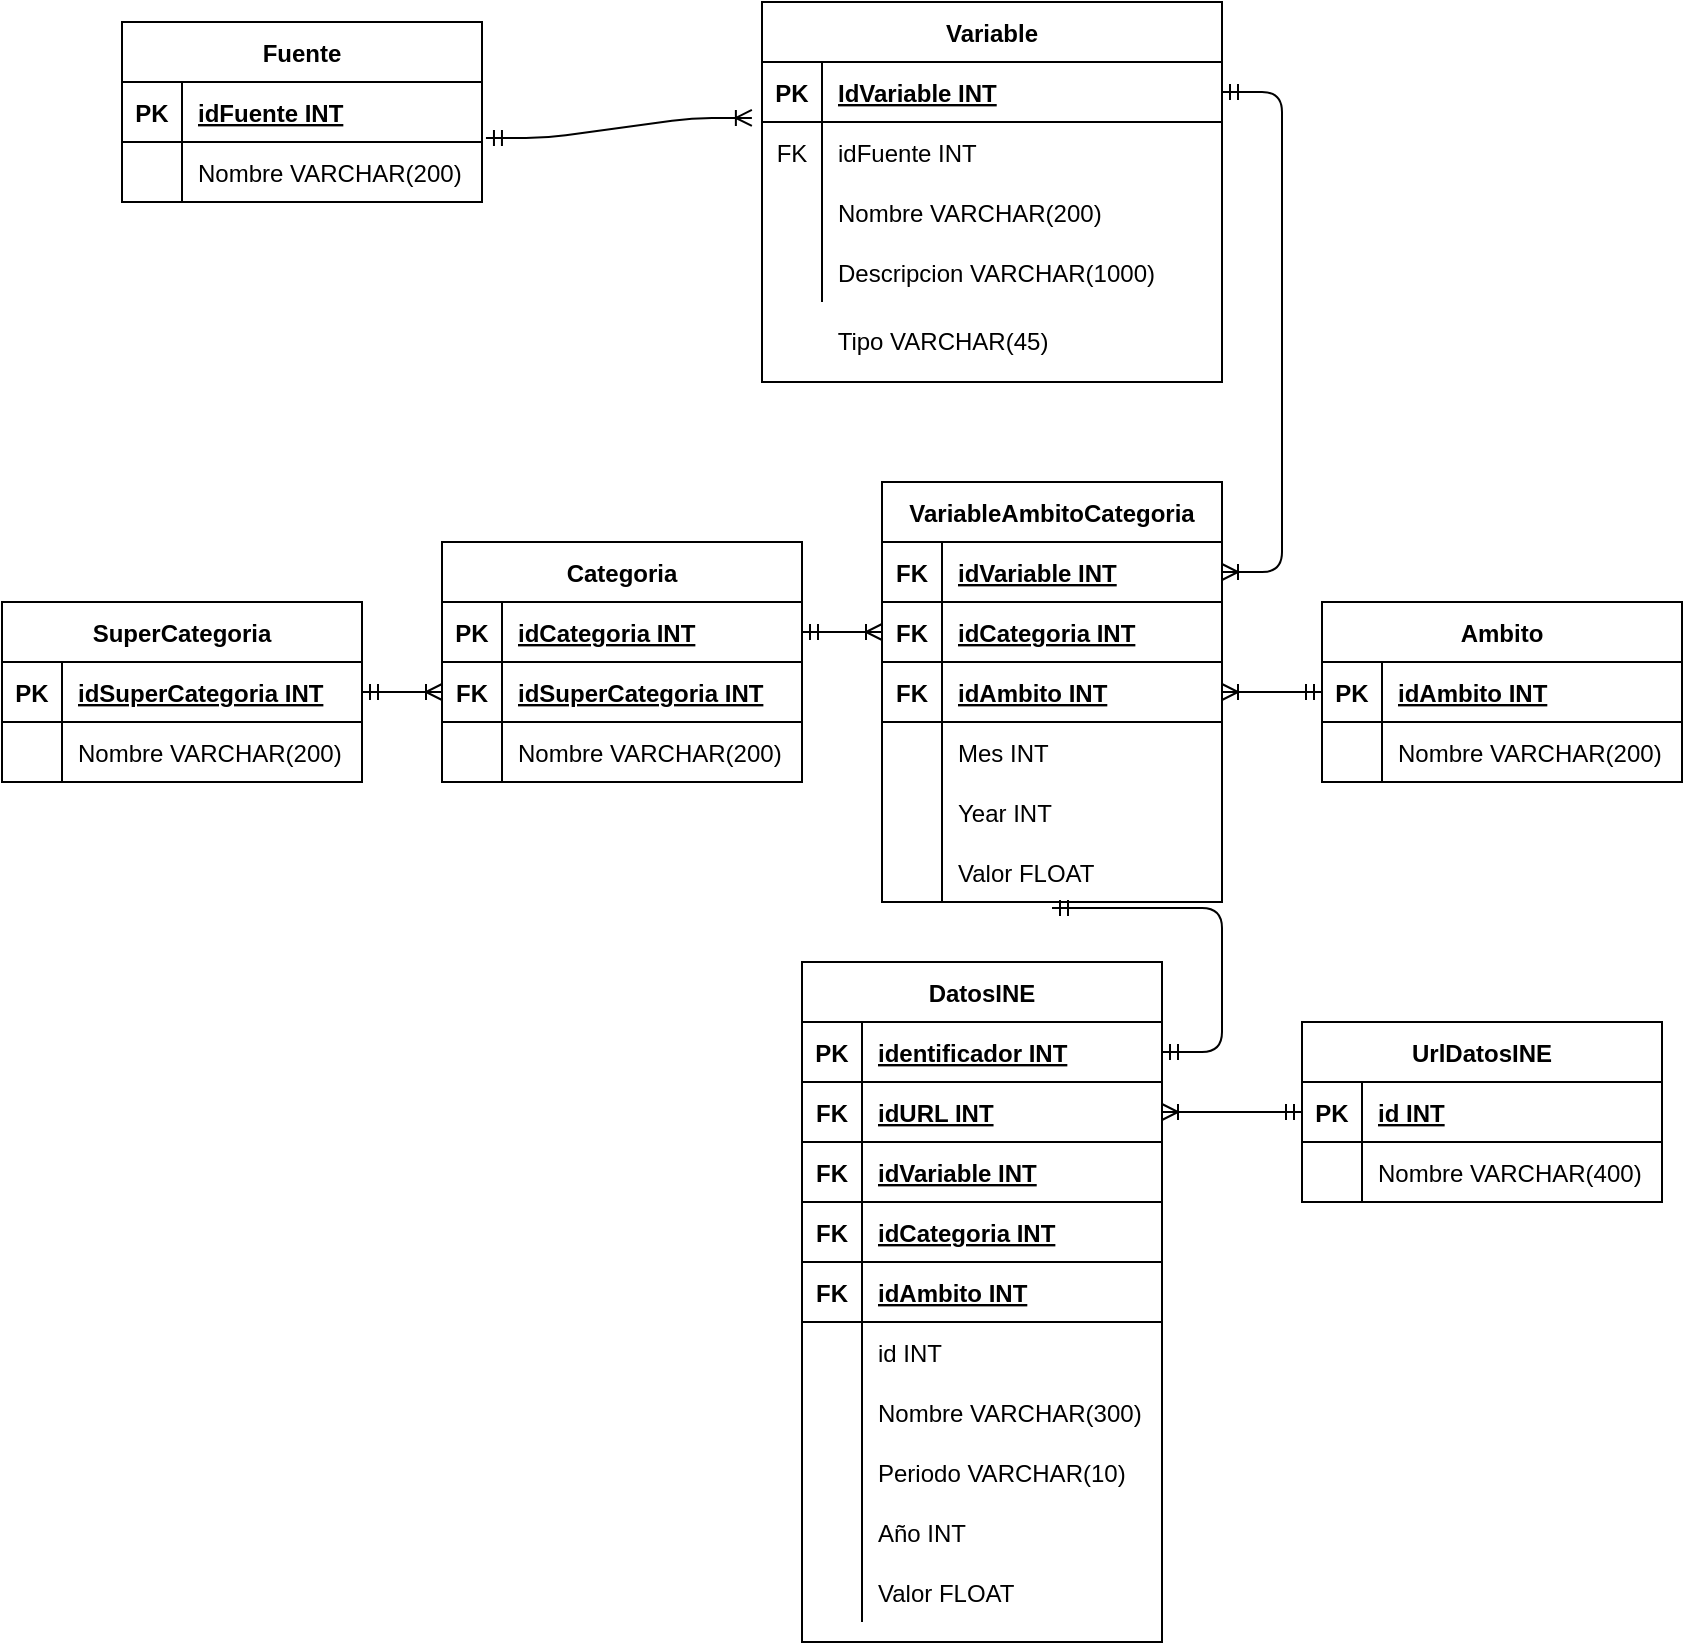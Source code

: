 <mxfile version="14.3.1" type="device"><diagram id="qPAAlm8uJ-taQy76TikA" name="Page-1"><mxGraphModel dx="1847" dy="750" grid="1" gridSize="10" guides="1" tooltips="1" connect="1" arrows="1" fold="1" page="1" pageScale="1" pageWidth="850" pageHeight="1100" math="0" shadow="0"><root><mxCell id="0"/><mxCell id="1" parent="0"/><mxCell id="cpcuNzNcvX8L4hom89oU-1" value="Variable" style="shape=table;startSize=30;container=1;collapsible=1;childLayout=tableLayout;fixedRows=1;rowLines=0;fontStyle=1;align=center;resizeLast=1;" vertex="1" parent="1"><mxGeometry x="380" y="240" width="230" height="190" as="geometry"><mxRectangle x="190" y="150" width="80" height="30" as="alternateBounds"/></mxGeometry></mxCell><mxCell id="cpcuNzNcvX8L4hom89oU-2" value="" style="shape=partialRectangle;collapsible=0;dropTarget=0;pointerEvents=0;fillColor=none;top=0;left=0;bottom=1;right=0;points=[[0,0.5],[1,0.5]];portConstraint=eastwest;" vertex="1" parent="cpcuNzNcvX8L4hom89oU-1"><mxGeometry y="30" width="230" height="30" as="geometry"/></mxCell><mxCell id="cpcuNzNcvX8L4hom89oU-3" value="PK" style="shape=partialRectangle;connectable=0;fillColor=none;top=0;left=0;bottom=0;right=0;fontStyle=1;overflow=hidden;" vertex="1" parent="cpcuNzNcvX8L4hom89oU-2"><mxGeometry width="30" height="30" as="geometry"/></mxCell><mxCell id="cpcuNzNcvX8L4hom89oU-4" value="IdVariable INT" style="shape=partialRectangle;connectable=0;fillColor=none;top=0;left=0;bottom=0;right=0;align=left;spacingLeft=6;fontStyle=5;overflow=hidden;" vertex="1" parent="cpcuNzNcvX8L4hom89oU-2"><mxGeometry x="30" width="200" height="30" as="geometry"/></mxCell><mxCell id="cpcuNzNcvX8L4hom89oU-5" value="" style="shape=partialRectangle;collapsible=0;dropTarget=0;pointerEvents=0;fillColor=none;top=0;left=0;bottom=0;right=0;points=[[0,0.5],[1,0.5]];portConstraint=eastwest;" vertex="1" parent="cpcuNzNcvX8L4hom89oU-1"><mxGeometry y="60" width="230" height="30" as="geometry"/></mxCell><mxCell id="cpcuNzNcvX8L4hom89oU-6" value="FK" style="shape=partialRectangle;connectable=0;fillColor=none;top=0;left=0;bottom=0;right=0;editable=1;overflow=hidden;" vertex="1" parent="cpcuNzNcvX8L4hom89oU-5"><mxGeometry width="30" height="30" as="geometry"/></mxCell><mxCell id="cpcuNzNcvX8L4hom89oU-7" value="idFuente INT" style="shape=partialRectangle;connectable=0;fillColor=none;top=0;left=0;bottom=0;right=0;align=left;spacingLeft=6;overflow=hidden;" vertex="1" parent="cpcuNzNcvX8L4hom89oU-5"><mxGeometry x="30" width="200" height="30" as="geometry"/></mxCell><mxCell id="cpcuNzNcvX8L4hom89oU-8" value="" style="shape=partialRectangle;collapsible=0;dropTarget=0;pointerEvents=0;fillColor=none;top=0;left=0;bottom=0;right=0;points=[[0,0.5],[1,0.5]];portConstraint=eastwest;" vertex="1" parent="cpcuNzNcvX8L4hom89oU-1"><mxGeometry y="90" width="230" height="30" as="geometry"/></mxCell><mxCell id="cpcuNzNcvX8L4hom89oU-9" value="" style="shape=partialRectangle;connectable=0;fillColor=none;top=0;left=0;bottom=0;right=0;editable=1;overflow=hidden;" vertex="1" parent="cpcuNzNcvX8L4hom89oU-8"><mxGeometry width="30" height="30" as="geometry"/></mxCell><mxCell id="cpcuNzNcvX8L4hom89oU-10" value="Nombre VARCHAR(200)" style="shape=partialRectangle;connectable=0;fillColor=none;top=0;left=0;bottom=0;right=0;align=left;spacingLeft=6;overflow=hidden;" vertex="1" parent="cpcuNzNcvX8L4hom89oU-8"><mxGeometry x="30" width="200" height="30" as="geometry"/></mxCell><mxCell id="cpcuNzNcvX8L4hom89oU-11" value="" style="shape=partialRectangle;collapsible=0;dropTarget=0;pointerEvents=0;fillColor=none;top=0;left=0;bottom=0;right=0;points=[[0,0.5],[1,0.5]];portConstraint=eastwest;" vertex="1" parent="cpcuNzNcvX8L4hom89oU-1"><mxGeometry y="120" width="230" height="30" as="geometry"/></mxCell><mxCell id="cpcuNzNcvX8L4hom89oU-12" value="" style="shape=partialRectangle;connectable=0;fillColor=none;top=0;left=0;bottom=0;right=0;editable=1;overflow=hidden;" vertex="1" parent="cpcuNzNcvX8L4hom89oU-11"><mxGeometry width="30" height="30" as="geometry"/></mxCell><mxCell id="cpcuNzNcvX8L4hom89oU-13" value="Descripcion VARCHAR(1000)" style="shape=partialRectangle;connectable=0;fillColor=none;top=0;left=0;bottom=0;right=0;align=left;spacingLeft=6;overflow=hidden;" vertex="1" parent="cpcuNzNcvX8L4hom89oU-11"><mxGeometry x="30" width="200" height="30" as="geometry"/></mxCell><mxCell id="cpcuNzNcvX8L4hom89oU-14" value="Tipo VARCHAR(45)" style="text;html=1;align=center;verticalAlign=middle;resizable=0;points=[];autosize=1;" vertex="1" parent="1"><mxGeometry x="410" y="400" width="120" height="20" as="geometry"/></mxCell><mxCell id="cpcuNzNcvX8L4hom89oU-15" value="Fuente" style="shape=table;startSize=30;container=1;collapsible=1;childLayout=tableLayout;fixedRows=1;rowLines=0;fontStyle=1;align=center;resizeLast=1;" vertex="1" parent="1"><mxGeometry x="60" y="250" width="180" height="90" as="geometry"/></mxCell><mxCell id="cpcuNzNcvX8L4hom89oU-16" value="" style="shape=partialRectangle;collapsible=0;dropTarget=0;pointerEvents=0;fillColor=none;top=0;left=0;bottom=1;right=0;points=[[0,0.5],[1,0.5]];portConstraint=eastwest;" vertex="1" parent="cpcuNzNcvX8L4hom89oU-15"><mxGeometry y="30" width="180" height="30" as="geometry"/></mxCell><mxCell id="cpcuNzNcvX8L4hom89oU-17" value="PK" style="shape=partialRectangle;connectable=0;fillColor=none;top=0;left=0;bottom=0;right=0;fontStyle=1;overflow=hidden;" vertex="1" parent="cpcuNzNcvX8L4hom89oU-16"><mxGeometry width="30" height="30" as="geometry"/></mxCell><mxCell id="cpcuNzNcvX8L4hom89oU-18" value="idFuente INT" style="shape=partialRectangle;connectable=0;fillColor=none;top=0;left=0;bottom=0;right=0;align=left;spacingLeft=6;fontStyle=5;overflow=hidden;" vertex="1" parent="cpcuNzNcvX8L4hom89oU-16"><mxGeometry x="30" width="150" height="30" as="geometry"/></mxCell><mxCell id="cpcuNzNcvX8L4hom89oU-19" value="" style="shape=partialRectangle;collapsible=0;dropTarget=0;pointerEvents=0;fillColor=none;top=0;left=0;bottom=0;right=0;points=[[0,0.5],[1,0.5]];portConstraint=eastwest;" vertex="1" parent="cpcuNzNcvX8L4hom89oU-15"><mxGeometry y="60" width="180" height="30" as="geometry"/></mxCell><mxCell id="cpcuNzNcvX8L4hom89oU-20" value="" style="shape=partialRectangle;connectable=0;fillColor=none;top=0;left=0;bottom=0;right=0;editable=1;overflow=hidden;" vertex="1" parent="cpcuNzNcvX8L4hom89oU-19"><mxGeometry width="30" height="30" as="geometry"/></mxCell><mxCell id="cpcuNzNcvX8L4hom89oU-21" value="Nombre VARCHAR(200)" style="shape=partialRectangle;connectable=0;fillColor=none;top=0;left=0;bottom=0;right=0;align=left;spacingLeft=6;overflow=hidden;" vertex="1" parent="cpcuNzNcvX8L4hom89oU-19"><mxGeometry x="30" width="150" height="30" as="geometry"/></mxCell><mxCell id="cpcuNzNcvX8L4hom89oU-22" value="VariableAmbitoCategoria" style="shape=table;startSize=30;container=1;collapsible=1;childLayout=tableLayout;fixedRows=1;rowLines=0;fontStyle=1;align=center;resizeLast=1;" vertex="1" parent="1"><mxGeometry x="440" y="480" width="170" height="210" as="geometry"/></mxCell><mxCell id="cpcuNzNcvX8L4hom89oU-23" value="" style="shape=partialRectangle;collapsible=0;dropTarget=0;pointerEvents=0;fillColor=none;top=0;left=0;bottom=1;right=0;points=[[0,0.5],[1,0.5]];portConstraint=eastwest;" vertex="1" parent="cpcuNzNcvX8L4hom89oU-22"><mxGeometry y="30" width="170" height="30" as="geometry"/></mxCell><mxCell id="cpcuNzNcvX8L4hom89oU-24" value="FK" style="shape=partialRectangle;connectable=0;fillColor=none;top=0;left=0;bottom=0;right=0;fontStyle=1;overflow=hidden;" vertex="1" parent="cpcuNzNcvX8L4hom89oU-23"><mxGeometry width="30" height="30" as="geometry"/></mxCell><mxCell id="cpcuNzNcvX8L4hom89oU-25" value="idVariable INT" style="shape=partialRectangle;connectable=0;fillColor=none;top=0;left=0;bottom=0;right=0;align=left;spacingLeft=6;fontStyle=5;overflow=hidden;" vertex="1" parent="cpcuNzNcvX8L4hom89oU-23"><mxGeometry x="30" width="140" height="30" as="geometry"/></mxCell><mxCell id="cpcuNzNcvX8L4hom89oU-26" value="" style="shape=partialRectangle;collapsible=0;dropTarget=0;pointerEvents=0;fillColor=none;top=0;left=0;bottom=1;right=0;points=[[0,0.5],[1,0.5]];portConstraint=eastwest;" vertex="1" parent="cpcuNzNcvX8L4hom89oU-22"><mxGeometry y="60" width="170" height="30" as="geometry"/></mxCell><mxCell id="cpcuNzNcvX8L4hom89oU-27" value="FK" style="shape=partialRectangle;connectable=0;fillColor=none;top=0;left=0;bottom=0;right=0;fontStyle=1;overflow=hidden;" vertex="1" parent="cpcuNzNcvX8L4hom89oU-26"><mxGeometry width="30" height="30" as="geometry"/></mxCell><mxCell id="cpcuNzNcvX8L4hom89oU-28" value="idCategoria INT" style="shape=partialRectangle;connectable=0;fillColor=none;top=0;left=0;bottom=0;right=0;align=left;spacingLeft=6;fontStyle=5;overflow=hidden;" vertex="1" parent="cpcuNzNcvX8L4hom89oU-26"><mxGeometry x="30" width="140" height="30" as="geometry"/></mxCell><mxCell id="cpcuNzNcvX8L4hom89oU-29" value="" style="shape=partialRectangle;collapsible=0;dropTarget=0;pointerEvents=0;fillColor=none;top=0;left=0;bottom=1;right=0;points=[[0,0.5],[1,0.5]];portConstraint=eastwest;" vertex="1" parent="cpcuNzNcvX8L4hom89oU-22"><mxGeometry y="90" width="170" height="30" as="geometry"/></mxCell><mxCell id="cpcuNzNcvX8L4hom89oU-30" value="FK" style="shape=partialRectangle;connectable=0;fillColor=none;top=0;left=0;bottom=0;right=0;fontStyle=1;overflow=hidden;" vertex="1" parent="cpcuNzNcvX8L4hom89oU-29"><mxGeometry width="30" height="30" as="geometry"/></mxCell><mxCell id="cpcuNzNcvX8L4hom89oU-31" value="idAmbito INT" style="shape=partialRectangle;connectable=0;fillColor=none;top=0;left=0;bottom=0;right=0;align=left;spacingLeft=6;fontStyle=5;overflow=hidden;" vertex="1" parent="cpcuNzNcvX8L4hom89oU-29"><mxGeometry x="30" width="140" height="30" as="geometry"/></mxCell><mxCell id="cpcuNzNcvX8L4hom89oU-32" value="" style="shape=partialRectangle;collapsible=0;dropTarget=0;pointerEvents=0;fillColor=none;top=0;left=0;bottom=0;right=0;points=[[0,0.5],[1,0.5]];portConstraint=eastwest;" vertex="1" parent="cpcuNzNcvX8L4hom89oU-22"><mxGeometry y="120" width="170" height="30" as="geometry"/></mxCell><mxCell id="cpcuNzNcvX8L4hom89oU-33" value="" style="shape=partialRectangle;connectable=0;fillColor=none;top=0;left=0;bottom=0;right=0;editable=1;overflow=hidden;" vertex="1" parent="cpcuNzNcvX8L4hom89oU-32"><mxGeometry width="30" height="30" as="geometry"/></mxCell><mxCell id="cpcuNzNcvX8L4hom89oU-34" value="Mes INT" style="shape=partialRectangle;connectable=0;fillColor=none;top=0;left=0;bottom=0;right=0;align=left;spacingLeft=6;overflow=hidden;" vertex="1" parent="cpcuNzNcvX8L4hom89oU-32"><mxGeometry x="30" width="140" height="30" as="geometry"/></mxCell><mxCell id="cpcuNzNcvX8L4hom89oU-35" value="" style="shape=partialRectangle;collapsible=0;dropTarget=0;pointerEvents=0;fillColor=none;top=0;left=0;bottom=0;right=0;points=[[0,0.5],[1,0.5]];portConstraint=eastwest;" vertex="1" parent="cpcuNzNcvX8L4hom89oU-22"><mxGeometry y="150" width="170" height="30" as="geometry"/></mxCell><mxCell id="cpcuNzNcvX8L4hom89oU-36" value="" style="shape=partialRectangle;connectable=0;fillColor=none;top=0;left=0;bottom=0;right=0;editable=1;overflow=hidden;" vertex="1" parent="cpcuNzNcvX8L4hom89oU-35"><mxGeometry width="30" height="30" as="geometry"/></mxCell><mxCell id="cpcuNzNcvX8L4hom89oU-37" value="Year INT" style="shape=partialRectangle;connectable=0;fillColor=none;top=0;left=0;bottom=0;right=0;align=left;spacingLeft=6;overflow=hidden;" vertex="1" parent="cpcuNzNcvX8L4hom89oU-35"><mxGeometry x="30" width="140" height="30" as="geometry"/></mxCell><mxCell id="cpcuNzNcvX8L4hom89oU-38" value="" style="shape=partialRectangle;collapsible=0;dropTarget=0;pointerEvents=0;fillColor=none;top=0;left=0;bottom=0;right=0;points=[[0,0.5],[1,0.5]];portConstraint=eastwest;" vertex="1" parent="cpcuNzNcvX8L4hom89oU-22"><mxGeometry y="180" width="170" height="30" as="geometry"/></mxCell><mxCell id="cpcuNzNcvX8L4hom89oU-39" value="" style="shape=partialRectangle;connectable=0;fillColor=none;top=0;left=0;bottom=0;right=0;editable=1;overflow=hidden;" vertex="1" parent="cpcuNzNcvX8L4hom89oU-38"><mxGeometry width="30" height="30" as="geometry"/></mxCell><mxCell id="cpcuNzNcvX8L4hom89oU-40" value="Valor FLOAT" style="shape=partialRectangle;connectable=0;fillColor=none;top=0;left=0;bottom=0;right=0;align=left;spacingLeft=6;overflow=hidden;" vertex="1" parent="cpcuNzNcvX8L4hom89oU-38"><mxGeometry x="30" width="140" height="30" as="geometry"/></mxCell><mxCell id="cpcuNzNcvX8L4hom89oU-41" value="Ambito" style="shape=table;startSize=30;container=1;collapsible=1;childLayout=tableLayout;fixedRows=1;rowLines=0;fontStyle=1;align=center;resizeLast=1;" vertex="1" parent="1"><mxGeometry x="660" y="540" width="180" height="90" as="geometry"/></mxCell><mxCell id="cpcuNzNcvX8L4hom89oU-42" value="" style="shape=partialRectangle;collapsible=0;dropTarget=0;pointerEvents=0;fillColor=none;top=0;left=0;bottom=1;right=0;points=[[0,0.5],[1,0.5]];portConstraint=eastwest;" vertex="1" parent="cpcuNzNcvX8L4hom89oU-41"><mxGeometry y="30" width="180" height="30" as="geometry"/></mxCell><mxCell id="cpcuNzNcvX8L4hom89oU-43" value="PK" style="shape=partialRectangle;connectable=0;fillColor=none;top=0;left=0;bottom=0;right=0;fontStyle=1;overflow=hidden;" vertex="1" parent="cpcuNzNcvX8L4hom89oU-42"><mxGeometry width="30" height="30" as="geometry"/></mxCell><mxCell id="cpcuNzNcvX8L4hom89oU-44" value="idAmbito INT" style="shape=partialRectangle;connectable=0;fillColor=none;top=0;left=0;bottom=0;right=0;align=left;spacingLeft=6;fontStyle=5;overflow=hidden;" vertex="1" parent="cpcuNzNcvX8L4hom89oU-42"><mxGeometry x="30" width="150" height="30" as="geometry"/></mxCell><mxCell id="cpcuNzNcvX8L4hom89oU-45" value="" style="shape=partialRectangle;collapsible=0;dropTarget=0;pointerEvents=0;fillColor=none;top=0;left=0;bottom=0;right=0;points=[[0,0.5],[1,0.5]];portConstraint=eastwest;" vertex="1" parent="cpcuNzNcvX8L4hom89oU-41"><mxGeometry y="60" width="180" height="30" as="geometry"/></mxCell><mxCell id="cpcuNzNcvX8L4hom89oU-46" value="" style="shape=partialRectangle;connectable=0;fillColor=none;top=0;left=0;bottom=0;right=0;editable=1;overflow=hidden;" vertex="1" parent="cpcuNzNcvX8L4hom89oU-45"><mxGeometry width="30" height="30" as="geometry"/></mxCell><mxCell id="cpcuNzNcvX8L4hom89oU-47" value="Nombre VARCHAR(200)" style="shape=partialRectangle;connectable=0;fillColor=none;top=0;left=0;bottom=0;right=0;align=left;spacingLeft=6;overflow=hidden;" vertex="1" parent="cpcuNzNcvX8L4hom89oU-45"><mxGeometry x="30" width="150" height="30" as="geometry"/></mxCell><mxCell id="cpcuNzNcvX8L4hom89oU-48" value="Categoria" style="shape=table;startSize=30;container=1;collapsible=1;childLayout=tableLayout;fixedRows=1;rowLines=0;fontStyle=1;align=center;resizeLast=1;" vertex="1" parent="1"><mxGeometry x="220" y="510" width="180" height="120" as="geometry"/></mxCell><mxCell id="cpcuNzNcvX8L4hom89oU-49" value="" style="shape=partialRectangle;collapsible=0;dropTarget=0;pointerEvents=0;fillColor=none;top=0;left=0;bottom=1;right=0;points=[[0,0.5],[1,0.5]];portConstraint=eastwest;" vertex="1" parent="cpcuNzNcvX8L4hom89oU-48"><mxGeometry y="30" width="180" height="30" as="geometry"/></mxCell><mxCell id="cpcuNzNcvX8L4hom89oU-50" value="PK" style="shape=partialRectangle;connectable=0;fillColor=none;top=0;left=0;bottom=0;right=0;fontStyle=1;overflow=hidden;" vertex="1" parent="cpcuNzNcvX8L4hom89oU-49"><mxGeometry width="30" height="30" as="geometry"/></mxCell><mxCell id="cpcuNzNcvX8L4hom89oU-51" value="idCategoria INT" style="shape=partialRectangle;connectable=0;fillColor=none;top=0;left=0;bottom=0;right=0;align=left;spacingLeft=6;fontStyle=5;overflow=hidden;" vertex="1" parent="cpcuNzNcvX8L4hom89oU-49"><mxGeometry x="30" width="150" height="30" as="geometry"/></mxCell><mxCell id="cpcuNzNcvX8L4hom89oU-52" value="" style="shape=partialRectangle;collapsible=0;dropTarget=0;pointerEvents=0;fillColor=none;top=0;left=0;bottom=1;right=0;points=[[0,0.5],[1,0.5]];portConstraint=eastwest;" vertex="1" parent="cpcuNzNcvX8L4hom89oU-48"><mxGeometry y="60" width="180" height="30" as="geometry"/></mxCell><mxCell id="cpcuNzNcvX8L4hom89oU-53" value="FK" style="shape=partialRectangle;connectable=0;fillColor=none;top=0;left=0;bottom=0;right=0;fontStyle=1;overflow=hidden;" vertex="1" parent="cpcuNzNcvX8L4hom89oU-52"><mxGeometry width="30" height="30" as="geometry"/></mxCell><mxCell id="cpcuNzNcvX8L4hom89oU-54" value="idSuperCategoria INT" style="shape=partialRectangle;connectable=0;fillColor=none;top=0;left=0;bottom=0;right=0;align=left;spacingLeft=6;fontStyle=5;overflow=hidden;" vertex="1" parent="cpcuNzNcvX8L4hom89oU-52"><mxGeometry x="30" width="150" height="30" as="geometry"/></mxCell><mxCell id="cpcuNzNcvX8L4hom89oU-55" value="" style="shape=partialRectangle;collapsible=0;dropTarget=0;pointerEvents=0;fillColor=none;top=0;left=0;bottom=0;right=0;points=[[0,0.5],[1,0.5]];portConstraint=eastwest;" vertex="1" parent="cpcuNzNcvX8L4hom89oU-48"><mxGeometry y="90" width="180" height="30" as="geometry"/></mxCell><mxCell id="cpcuNzNcvX8L4hom89oU-56" value="" style="shape=partialRectangle;connectable=0;fillColor=none;top=0;left=0;bottom=0;right=0;editable=1;overflow=hidden;" vertex="1" parent="cpcuNzNcvX8L4hom89oU-55"><mxGeometry width="30" height="30" as="geometry"/></mxCell><mxCell id="cpcuNzNcvX8L4hom89oU-57" value="Nombre VARCHAR(200)" style="shape=partialRectangle;connectable=0;fillColor=none;top=0;left=0;bottom=0;right=0;align=left;spacingLeft=6;overflow=hidden;" vertex="1" parent="cpcuNzNcvX8L4hom89oU-55"><mxGeometry x="30" width="150" height="30" as="geometry"/></mxCell><mxCell id="cpcuNzNcvX8L4hom89oU-58" value="SuperCategoria" style="shape=table;startSize=30;container=1;collapsible=1;childLayout=tableLayout;fixedRows=1;rowLines=0;fontStyle=1;align=center;resizeLast=1;" vertex="1" parent="1"><mxGeometry y="540" width="180" height="90" as="geometry"/></mxCell><mxCell id="cpcuNzNcvX8L4hom89oU-59" value="" style="shape=partialRectangle;collapsible=0;dropTarget=0;pointerEvents=0;fillColor=none;top=0;left=0;bottom=1;right=0;points=[[0,0.5],[1,0.5]];portConstraint=eastwest;" vertex="1" parent="cpcuNzNcvX8L4hom89oU-58"><mxGeometry y="30" width="180" height="30" as="geometry"/></mxCell><mxCell id="cpcuNzNcvX8L4hom89oU-60" value="PK" style="shape=partialRectangle;connectable=0;fillColor=none;top=0;left=0;bottom=0;right=0;fontStyle=1;overflow=hidden;" vertex="1" parent="cpcuNzNcvX8L4hom89oU-59"><mxGeometry width="30" height="30" as="geometry"/></mxCell><mxCell id="cpcuNzNcvX8L4hom89oU-61" value="idSuperCategoria INT" style="shape=partialRectangle;connectable=0;fillColor=none;top=0;left=0;bottom=0;right=0;align=left;spacingLeft=6;fontStyle=5;overflow=hidden;" vertex="1" parent="cpcuNzNcvX8L4hom89oU-59"><mxGeometry x="30" width="150" height="30" as="geometry"/></mxCell><mxCell id="cpcuNzNcvX8L4hom89oU-62" value="" style="shape=partialRectangle;collapsible=0;dropTarget=0;pointerEvents=0;fillColor=none;top=0;left=0;bottom=0;right=0;points=[[0,0.5],[1,0.5]];portConstraint=eastwest;" vertex="1" parent="cpcuNzNcvX8L4hom89oU-58"><mxGeometry y="60" width="180" height="30" as="geometry"/></mxCell><mxCell id="cpcuNzNcvX8L4hom89oU-63" value="" style="shape=partialRectangle;connectable=0;fillColor=none;top=0;left=0;bottom=0;right=0;editable=1;overflow=hidden;" vertex="1" parent="cpcuNzNcvX8L4hom89oU-62"><mxGeometry width="30" height="30" as="geometry"/></mxCell><mxCell id="cpcuNzNcvX8L4hom89oU-64" value="Nombre VARCHAR(200)" style="shape=partialRectangle;connectable=0;fillColor=none;top=0;left=0;bottom=0;right=0;align=left;spacingLeft=6;overflow=hidden;" vertex="1" parent="cpcuNzNcvX8L4hom89oU-62"><mxGeometry x="30" width="150" height="30" as="geometry"/></mxCell><mxCell id="cpcuNzNcvX8L4hom89oU-65" value="DatosINE" style="shape=table;startSize=30;container=1;collapsible=1;childLayout=tableLayout;fixedRows=1;rowLines=0;fontStyle=1;align=center;resizeLast=1;" vertex="1" parent="1"><mxGeometry x="400" y="720" width="180" height="340" as="geometry"/></mxCell><mxCell id="cpcuNzNcvX8L4hom89oU-66" value="" style="shape=partialRectangle;collapsible=0;dropTarget=0;pointerEvents=0;fillColor=none;top=0;left=0;bottom=1;right=0;points=[[0,0.5],[1,0.5]];portConstraint=eastwest;" vertex="1" parent="cpcuNzNcvX8L4hom89oU-65"><mxGeometry y="30" width="180" height="30" as="geometry"/></mxCell><mxCell id="cpcuNzNcvX8L4hom89oU-67" value="PK" style="shape=partialRectangle;connectable=0;fillColor=none;top=0;left=0;bottom=0;right=0;fontStyle=1;overflow=hidden;" vertex="1" parent="cpcuNzNcvX8L4hom89oU-66"><mxGeometry width="30" height="30" as="geometry"/></mxCell><mxCell id="cpcuNzNcvX8L4hom89oU-68" value="identificador INT" style="shape=partialRectangle;connectable=0;fillColor=none;top=0;left=0;bottom=0;right=0;align=left;spacingLeft=6;fontStyle=5;overflow=hidden;" vertex="1" parent="cpcuNzNcvX8L4hom89oU-66"><mxGeometry x="30" width="150" height="30" as="geometry"/></mxCell><mxCell id="cpcuNzNcvX8L4hom89oU-69" value="" style="shape=partialRectangle;collapsible=0;dropTarget=0;pointerEvents=0;fillColor=none;top=0;left=0;bottom=1;right=0;points=[[0,0.5],[1,0.5]];portConstraint=eastwest;" vertex="1" parent="cpcuNzNcvX8L4hom89oU-65"><mxGeometry y="60" width="180" height="30" as="geometry"/></mxCell><mxCell id="cpcuNzNcvX8L4hom89oU-70" value="FK" style="shape=partialRectangle;connectable=0;fillColor=none;top=0;left=0;bottom=0;right=0;fontStyle=1;overflow=hidden;" vertex="1" parent="cpcuNzNcvX8L4hom89oU-69"><mxGeometry width="30" height="30" as="geometry"/></mxCell><mxCell id="cpcuNzNcvX8L4hom89oU-71" value="idURL INT" style="shape=partialRectangle;connectable=0;fillColor=none;top=0;left=0;bottom=0;right=0;align=left;spacingLeft=6;fontStyle=5;overflow=hidden;" vertex="1" parent="cpcuNzNcvX8L4hom89oU-69"><mxGeometry x="30" width="150" height="30" as="geometry"/></mxCell><mxCell id="cpcuNzNcvX8L4hom89oU-72" value="" style="shape=partialRectangle;collapsible=0;dropTarget=0;pointerEvents=0;fillColor=none;top=0;left=0;bottom=1;right=0;points=[[0,0.5],[1,0.5]];portConstraint=eastwest;" vertex="1" parent="cpcuNzNcvX8L4hom89oU-65"><mxGeometry y="90" width="180" height="30" as="geometry"/></mxCell><mxCell id="cpcuNzNcvX8L4hom89oU-73" value="FK" style="shape=partialRectangle;connectable=0;fillColor=none;top=0;left=0;bottom=0;right=0;fontStyle=1;overflow=hidden;" vertex="1" parent="cpcuNzNcvX8L4hom89oU-72"><mxGeometry width="30" height="30" as="geometry"/></mxCell><mxCell id="cpcuNzNcvX8L4hom89oU-74" value="idVariable INT" style="shape=partialRectangle;connectable=0;fillColor=none;top=0;left=0;bottom=0;right=0;align=left;spacingLeft=6;fontStyle=5;overflow=hidden;" vertex="1" parent="cpcuNzNcvX8L4hom89oU-72"><mxGeometry x="30" width="150" height="30" as="geometry"/></mxCell><mxCell id="cpcuNzNcvX8L4hom89oU-75" value="" style="shape=partialRectangle;collapsible=0;dropTarget=0;pointerEvents=0;fillColor=none;top=0;left=0;bottom=1;right=0;points=[[0,0.5],[1,0.5]];portConstraint=eastwest;" vertex="1" parent="cpcuNzNcvX8L4hom89oU-65"><mxGeometry y="120" width="180" height="30" as="geometry"/></mxCell><mxCell id="cpcuNzNcvX8L4hom89oU-76" value="FK" style="shape=partialRectangle;connectable=0;fillColor=none;top=0;left=0;bottom=0;right=0;fontStyle=1;overflow=hidden;" vertex="1" parent="cpcuNzNcvX8L4hom89oU-75"><mxGeometry width="30" height="30" as="geometry"/></mxCell><mxCell id="cpcuNzNcvX8L4hom89oU-77" value="idCategoria INT" style="shape=partialRectangle;connectable=0;fillColor=none;top=0;left=0;bottom=0;right=0;align=left;spacingLeft=6;fontStyle=5;overflow=hidden;" vertex="1" parent="cpcuNzNcvX8L4hom89oU-75"><mxGeometry x="30" width="150" height="30" as="geometry"/></mxCell><mxCell id="cpcuNzNcvX8L4hom89oU-78" value="" style="shape=partialRectangle;collapsible=0;dropTarget=0;pointerEvents=0;fillColor=none;top=0;left=0;bottom=1;right=0;points=[[0,0.5],[1,0.5]];portConstraint=eastwest;" vertex="1" parent="cpcuNzNcvX8L4hom89oU-65"><mxGeometry y="150" width="180" height="30" as="geometry"/></mxCell><mxCell id="cpcuNzNcvX8L4hom89oU-79" value="FK" style="shape=partialRectangle;connectable=0;fillColor=none;top=0;left=0;bottom=0;right=0;fontStyle=1;overflow=hidden;" vertex="1" parent="cpcuNzNcvX8L4hom89oU-78"><mxGeometry width="30" height="30" as="geometry"/></mxCell><mxCell id="cpcuNzNcvX8L4hom89oU-80" value="idAmbito INT" style="shape=partialRectangle;connectable=0;fillColor=none;top=0;left=0;bottom=0;right=0;align=left;spacingLeft=6;fontStyle=5;overflow=hidden;" vertex="1" parent="cpcuNzNcvX8L4hom89oU-78"><mxGeometry x="30" width="150" height="30" as="geometry"/></mxCell><mxCell id="cpcuNzNcvX8L4hom89oU-81" value="" style="shape=partialRectangle;collapsible=0;dropTarget=0;pointerEvents=0;fillColor=none;top=0;left=0;bottom=0;right=0;points=[[0,0.5],[1,0.5]];portConstraint=eastwest;" vertex="1" parent="cpcuNzNcvX8L4hom89oU-65"><mxGeometry y="180" width="180" height="30" as="geometry"/></mxCell><mxCell id="cpcuNzNcvX8L4hom89oU-82" value="" style="shape=partialRectangle;connectable=0;fillColor=none;top=0;left=0;bottom=0;right=0;editable=1;overflow=hidden;" vertex="1" parent="cpcuNzNcvX8L4hom89oU-81"><mxGeometry width="30" height="30" as="geometry"/></mxCell><mxCell id="cpcuNzNcvX8L4hom89oU-83" value="id INT" style="shape=partialRectangle;connectable=0;fillColor=none;top=0;left=0;bottom=0;right=0;align=left;spacingLeft=6;overflow=hidden;" vertex="1" parent="cpcuNzNcvX8L4hom89oU-81"><mxGeometry x="30" width="150" height="30" as="geometry"/></mxCell><mxCell id="cpcuNzNcvX8L4hom89oU-84" value="" style="shape=partialRectangle;collapsible=0;dropTarget=0;pointerEvents=0;fillColor=none;top=0;left=0;bottom=0;right=0;points=[[0,0.5],[1,0.5]];portConstraint=eastwest;" vertex="1" parent="cpcuNzNcvX8L4hom89oU-65"><mxGeometry y="210" width="180" height="30" as="geometry"/></mxCell><mxCell id="cpcuNzNcvX8L4hom89oU-85" value="" style="shape=partialRectangle;connectable=0;fillColor=none;top=0;left=0;bottom=0;right=0;editable=1;overflow=hidden;" vertex="1" parent="cpcuNzNcvX8L4hom89oU-84"><mxGeometry width="30" height="30" as="geometry"/></mxCell><mxCell id="cpcuNzNcvX8L4hom89oU-86" value="Nombre VARCHAR(300)" style="shape=partialRectangle;connectable=0;fillColor=none;top=0;left=0;bottom=0;right=0;align=left;spacingLeft=6;overflow=hidden;" vertex="1" parent="cpcuNzNcvX8L4hom89oU-84"><mxGeometry x="30" width="150" height="30" as="geometry"/></mxCell><mxCell id="cpcuNzNcvX8L4hom89oU-87" value="" style="shape=partialRectangle;collapsible=0;dropTarget=0;pointerEvents=0;fillColor=none;top=0;left=0;bottom=0;right=0;points=[[0,0.5],[1,0.5]];portConstraint=eastwest;" vertex="1" parent="cpcuNzNcvX8L4hom89oU-65"><mxGeometry y="240" width="180" height="30" as="geometry"/></mxCell><mxCell id="cpcuNzNcvX8L4hom89oU-88" value="" style="shape=partialRectangle;connectable=0;fillColor=none;top=0;left=0;bottom=0;right=0;editable=1;overflow=hidden;" vertex="1" parent="cpcuNzNcvX8L4hom89oU-87"><mxGeometry width="30" height="30" as="geometry"/></mxCell><mxCell id="cpcuNzNcvX8L4hom89oU-89" value="Periodo VARCHAR(10)" style="shape=partialRectangle;connectable=0;fillColor=none;top=0;left=0;bottom=0;right=0;align=left;spacingLeft=6;overflow=hidden;" vertex="1" parent="cpcuNzNcvX8L4hom89oU-87"><mxGeometry x="30" width="150" height="30" as="geometry"/></mxCell><mxCell id="cpcuNzNcvX8L4hom89oU-90" value="" style="shape=partialRectangle;collapsible=0;dropTarget=0;pointerEvents=0;fillColor=none;top=0;left=0;bottom=0;right=0;points=[[0,0.5],[1,0.5]];portConstraint=eastwest;" vertex="1" parent="cpcuNzNcvX8L4hom89oU-65"><mxGeometry y="270" width="180" height="30" as="geometry"/></mxCell><mxCell id="cpcuNzNcvX8L4hom89oU-91" value="" style="shape=partialRectangle;connectable=0;fillColor=none;top=0;left=0;bottom=0;right=0;editable=1;overflow=hidden;" vertex="1" parent="cpcuNzNcvX8L4hom89oU-90"><mxGeometry width="30" height="30" as="geometry"/></mxCell><mxCell id="cpcuNzNcvX8L4hom89oU-92" value="Año INT" style="shape=partialRectangle;connectable=0;fillColor=none;top=0;left=0;bottom=0;right=0;align=left;spacingLeft=6;overflow=hidden;" vertex="1" parent="cpcuNzNcvX8L4hom89oU-90"><mxGeometry x="30" width="150" height="30" as="geometry"/></mxCell><mxCell id="cpcuNzNcvX8L4hom89oU-93" value="" style="shape=partialRectangle;collapsible=0;dropTarget=0;pointerEvents=0;fillColor=none;top=0;left=0;bottom=0;right=0;points=[[0,0.5],[1,0.5]];portConstraint=eastwest;" vertex="1" parent="cpcuNzNcvX8L4hom89oU-65"><mxGeometry y="300" width="180" height="30" as="geometry"/></mxCell><mxCell id="cpcuNzNcvX8L4hom89oU-94" value="" style="shape=partialRectangle;connectable=0;fillColor=none;top=0;left=0;bottom=0;right=0;editable=1;overflow=hidden;" vertex="1" parent="cpcuNzNcvX8L4hom89oU-93"><mxGeometry width="30" height="30" as="geometry"/></mxCell><mxCell id="cpcuNzNcvX8L4hom89oU-95" value="Valor FLOAT" style="shape=partialRectangle;connectable=0;fillColor=none;top=0;left=0;bottom=0;right=0;align=left;spacingLeft=6;overflow=hidden;" vertex="1" parent="cpcuNzNcvX8L4hom89oU-93"><mxGeometry x="30" width="150" height="30" as="geometry"/></mxCell><mxCell id="cpcuNzNcvX8L4hom89oU-96" value="UrlDatosINE" style="shape=table;startSize=30;container=1;collapsible=1;childLayout=tableLayout;fixedRows=1;rowLines=0;fontStyle=1;align=center;resizeLast=1;" vertex="1" parent="1"><mxGeometry x="650" y="750" width="180" height="90" as="geometry"/></mxCell><mxCell id="cpcuNzNcvX8L4hom89oU-97" value="" style="shape=partialRectangle;collapsible=0;dropTarget=0;pointerEvents=0;fillColor=none;top=0;left=0;bottom=1;right=0;points=[[0,0.5],[1,0.5]];portConstraint=eastwest;" vertex="1" parent="cpcuNzNcvX8L4hom89oU-96"><mxGeometry y="30" width="180" height="30" as="geometry"/></mxCell><mxCell id="cpcuNzNcvX8L4hom89oU-98" value="PK" style="shape=partialRectangle;connectable=0;fillColor=none;top=0;left=0;bottom=0;right=0;fontStyle=1;overflow=hidden;" vertex="1" parent="cpcuNzNcvX8L4hom89oU-97"><mxGeometry width="30" height="30" as="geometry"/></mxCell><mxCell id="cpcuNzNcvX8L4hom89oU-99" value="id INT" style="shape=partialRectangle;connectable=0;fillColor=none;top=0;left=0;bottom=0;right=0;align=left;spacingLeft=6;fontStyle=5;overflow=hidden;" vertex="1" parent="cpcuNzNcvX8L4hom89oU-97"><mxGeometry x="30" width="150" height="30" as="geometry"/></mxCell><mxCell id="cpcuNzNcvX8L4hom89oU-100" value="" style="shape=partialRectangle;collapsible=0;dropTarget=0;pointerEvents=0;fillColor=none;top=0;left=0;bottom=0;right=0;points=[[0,0.5],[1,0.5]];portConstraint=eastwest;" vertex="1" parent="cpcuNzNcvX8L4hom89oU-96"><mxGeometry y="60" width="180" height="30" as="geometry"/></mxCell><mxCell id="cpcuNzNcvX8L4hom89oU-101" value="" style="shape=partialRectangle;connectable=0;fillColor=none;top=0;left=0;bottom=0;right=0;editable=1;overflow=hidden;" vertex="1" parent="cpcuNzNcvX8L4hom89oU-100"><mxGeometry width="30" height="30" as="geometry"/></mxCell><mxCell id="cpcuNzNcvX8L4hom89oU-102" value="Nombre VARCHAR(400)" style="shape=partialRectangle;connectable=0;fillColor=none;top=0;left=0;bottom=0;right=0;align=left;spacingLeft=6;overflow=hidden;" vertex="1" parent="cpcuNzNcvX8L4hom89oU-100"><mxGeometry x="30" width="150" height="30" as="geometry"/></mxCell><mxCell id="cpcuNzNcvX8L4hom89oU-103" value="" style="edgeStyle=entityRelationEdgeStyle;fontSize=12;html=1;endArrow=ERoneToMany;startArrow=ERmandOne;exitX=1.011;exitY=-0.067;exitDx=0;exitDy=0;exitPerimeter=0;entryX=-0.022;entryY=-0.067;entryDx=0;entryDy=0;entryPerimeter=0;" edge="1" parent="1" source="cpcuNzNcvX8L4hom89oU-19" target="cpcuNzNcvX8L4hom89oU-5"><mxGeometry width="100" height="100" relative="1" as="geometry"><mxPoint x="80" y="220" as="sourcePoint"/><mxPoint x="180" y="140" as="targetPoint"/></mxGeometry></mxCell><mxCell id="cpcuNzNcvX8L4hom89oU-104" value="" style="edgeStyle=entityRelationEdgeStyle;fontSize=12;html=1;endArrow=ERoneToMany;startArrow=ERmandOne;exitX=1;exitY=0.5;exitDx=0;exitDy=0;entryX=1;entryY=0.5;entryDx=0;entryDy=0;" edge="1" parent="1" source="cpcuNzNcvX8L4hom89oU-2" target="cpcuNzNcvX8L4hom89oU-23"><mxGeometry width="100" height="100" relative="1" as="geometry"><mxPoint x="410" y="350" as="sourcePoint"/><mxPoint x="220" y="410" as="targetPoint"/></mxGeometry></mxCell><mxCell id="cpcuNzNcvX8L4hom89oU-105" value="" style="edgeStyle=entityRelationEdgeStyle;fontSize=12;html=1;endArrow=ERoneToMany;startArrow=ERmandOne;entryX=0;entryY=0.5;entryDx=0;entryDy=0;exitX=1;exitY=0.5;exitDx=0;exitDy=0;" edge="1" parent="1" source="cpcuNzNcvX8L4hom89oU-49" target="cpcuNzNcvX8L4hom89oU-26"><mxGeometry width="100" height="100" relative="1" as="geometry"><mxPoint x="60" y="660" as="sourcePoint"/><mxPoint x="160" y="560" as="targetPoint"/></mxGeometry></mxCell><mxCell id="cpcuNzNcvX8L4hom89oU-106" value="" style="edgeStyle=entityRelationEdgeStyle;fontSize=12;html=1;endArrow=ERoneToMany;startArrow=ERmandOne;exitX=0;exitY=0.5;exitDx=0;exitDy=0;" edge="1" parent="1" source="cpcuNzNcvX8L4hom89oU-42" target="cpcuNzNcvX8L4hom89oU-29"><mxGeometry width="100" height="100" relative="1" as="geometry"><mxPoint x="380" y="760" as="sourcePoint"/><mxPoint x="390" y="610" as="targetPoint"/></mxGeometry></mxCell><mxCell id="cpcuNzNcvX8L4hom89oU-107" value="" style="edgeStyle=entityRelationEdgeStyle;fontSize=12;html=1;endArrow=ERoneToMany;startArrow=ERmandOne;entryX=0;entryY=0.5;entryDx=0;entryDy=0;exitX=1;exitY=0.5;exitDx=0;exitDy=0;" edge="1" parent="1" source="cpcuNzNcvX8L4hom89oU-59" target="cpcuNzNcvX8L4hom89oU-52"><mxGeometry width="100" height="100" relative="1" as="geometry"><mxPoint x="-310" y="810" as="sourcePoint"/><mxPoint x="-160" y="650" as="targetPoint"/></mxGeometry></mxCell><mxCell id="cpcuNzNcvX8L4hom89oU-108" value="" style="edgeStyle=entityRelationEdgeStyle;fontSize=12;html=1;endArrow=ERmandOne;startArrow=ERmandOne;entryX=0.5;entryY=1.1;entryDx=0;entryDy=0;entryPerimeter=0;" edge="1" parent="1" source="cpcuNzNcvX8L4hom89oU-66" target="cpcuNzNcvX8L4hom89oU-38"><mxGeometry width="100" height="100" relative="1" as="geometry"><mxPoint x="290" y="940" as="sourcePoint"/><mxPoint x="390" y="840" as="targetPoint"/></mxGeometry></mxCell><mxCell id="cpcuNzNcvX8L4hom89oU-109" value="" style="edgeStyle=entityRelationEdgeStyle;fontSize=12;html=1;endArrow=ERoneToMany;startArrow=ERmandOne;entryX=1;entryY=0.5;entryDx=0;entryDy=0;exitX=0;exitY=0.5;exitDx=0;exitDy=0;" edge="1" parent="1" source="cpcuNzNcvX8L4hom89oU-97" target="cpcuNzNcvX8L4hom89oU-69"><mxGeometry width="100" height="100" relative="1" as="geometry"><mxPoint x="400" y="1060" as="sourcePoint"/><mxPoint x="500" y="960" as="targetPoint"/></mxGeometry></mxCell></root></mxGraphModel></diagram></mxfile>